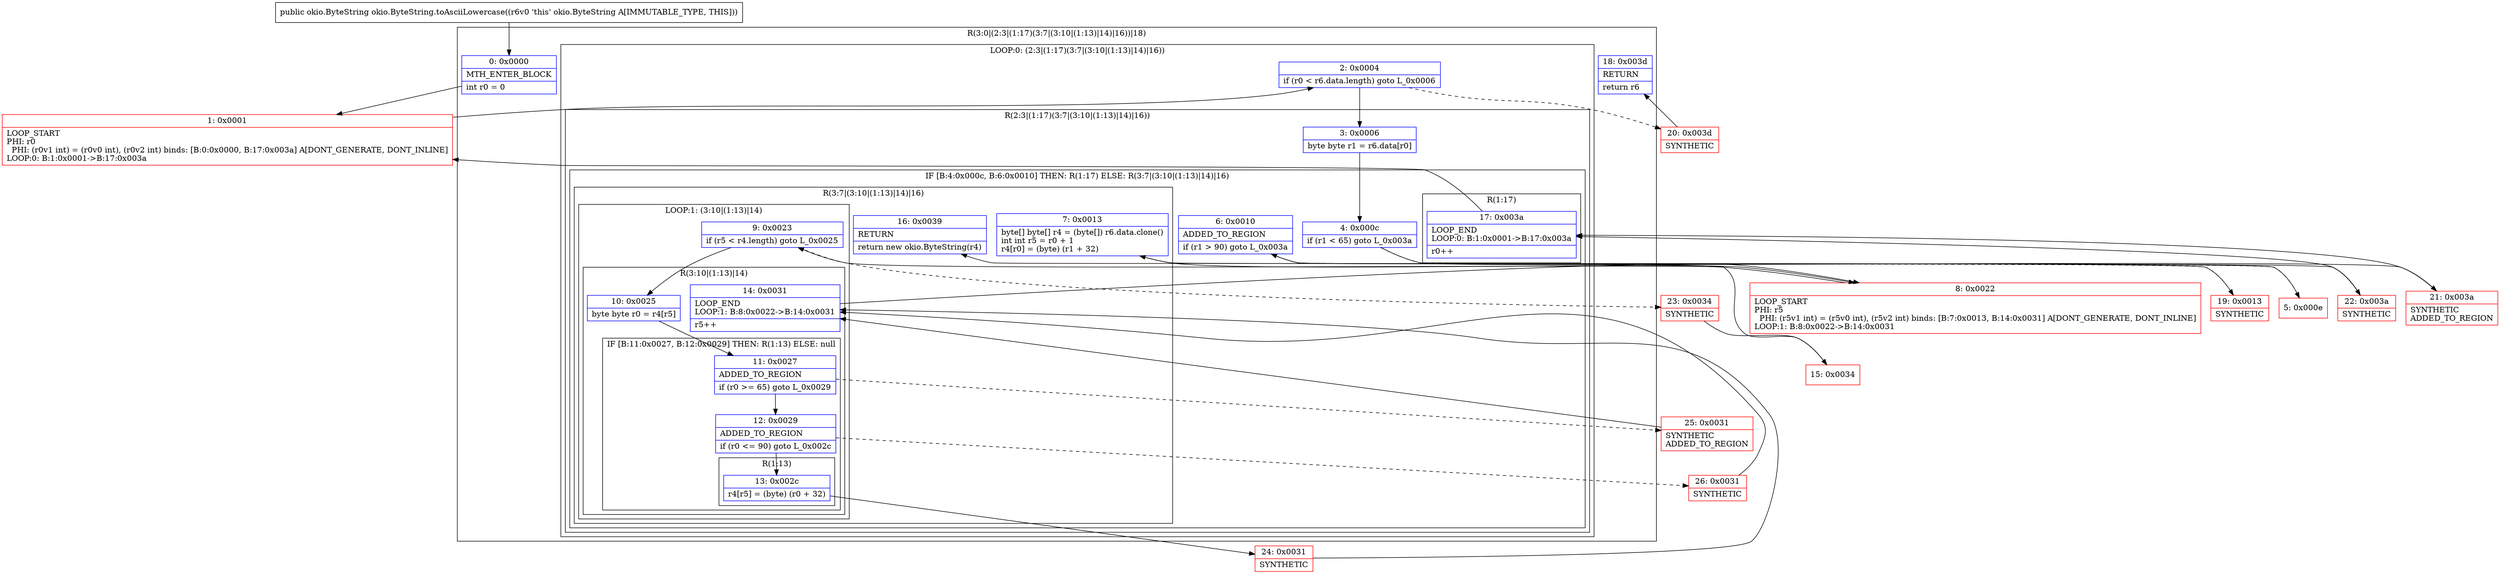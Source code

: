 digraph "CFG forokio.ByteString.toAsciiLowercase()Lokio\/ByteString;" {
subgraph cluster_Region_1563164413 {
label = "R(3:0|(2:3|(1:17)(3:7|(3:10|(1:13)|14)|16))|18)";
node [shape=record,color=blue];
Node_0 [shape=record,label="{0\:\ 0x0000|MTH_ENTER_BLOCK\l|int r0 = 0\l}"];
subgraph cluster_LoopRegion_2069661238 {
label = "LOOP:0: (2:3|(1:17)(3:7|(3:10|(1:13)|14)|16))";
node [shape=record,color=blue];
Node_2 [shape=record,label="{2\:\ 0x0004|if (r0 \< r6.data.length) goto L_0x0006\l}"];
subgraph cluster_Region_1012883690 {
label = "R(2:3|(1:17)(3:7|(3:10|(1:13)|14)|16))";
node [shape=record,color=blue];
Node_3 [shape=record,label="{3\:\ 0x0006|byte byte r1 = r6.data[r0]\l}"];
subgraph cluster_IfRegion_1872865649 {
label = "IF [B:4:0x000c, B:6:0x0010] THEN: R(1:17) ELSE: R(3:7|(3:10|(1:13)|14)|16)";
node [shape=record,color=blue];
Node_4 [shape=record,label="{4\:\ 0x000c|if (r1 \< 65) goto L_0x003a\l}"];
Node_6 [shape=record,label="{6\:\ 0x0010|ADDED_TO_REGION\l|if (r1 \> 90) goto L_0x003a\l}"];
subgraph cluster_Region_915346027 {
label = "R(1:17)";
node [shape=record,color=blue];
Node_17 [shape=record,label="{17\:\ 0x003a|LOOP_END\lLOOP:0: B:1:0x0001\-\>B:17:0x003a\l|r0++\l}"];
}
subgraph cluster_Region_1040301450 {
label = "R(3:7|(3:10|(1:13)|14)|16)";
node [shape=record,color=blue];
Node_7 [shape=record,label="{7\:\ 0x0013|byte[] byte[] r4 = (byte[]) r6.data.clone()\lint int r5 = r0 + 1\lr4[r0] = (byte) (r1 + 32)\l}"];
subgraph cluster_LoopRegion_1892936811 {
label = "LOOP:1: (3:10|(1:13)|14)";
node [shape=record,color=blue];
Node_9 [shape=record,label="{9\:\ 0x0023|if (r5 \< r4.length) goto L_0x0025\l}"];
subgraph cluster_Region_683596895 {
label = "R(3:10|(1:13)|14)";
node [shape=record,color=blue];
Node_10 [shape=record,label="{10\:\ 0x0025|byte byte r0 = r4[r5]\l}"];
subgraph cluster_IfRegion_1958731420 {
label = "IF [B:11:0x0027, B:12:0x0029] THEN: R(1:13) ELSE: null";
node [shape=record,color=blue];
Node_11 [shape=record,label="{11\:\ 0x0027|ADDED_TO_REGION\l|if (r0 \>= 65) goto L_0x0029\l}"];
Node_12 [shape=record,label="{12\:\ 0x0029|ADDED_TO_REGION\l|if (r0 \<= 90) goto L_0x002c\l}"];
subgraph cluster_Region_459327791 {
label = "R(1:13)";
node [shape=record,color=blue];
Node_13 [shape=record,label="{13\:\ 0x002c|r4[r5] = (byte) (r0 + 32)\l}"];
}
}
Node_14 [shape=record,label="{14\:\ 0x0031|LOOP_END\lLOOP:1: B:8:0x0022\-\>B:14:0x0031\l|r5++\l}"];
}
}
Node_16 [shape=record,label="{16\:\ 0x0039|RETURN\l|return new okio.ByteString(r4)\l}"];
}
}
}
}
Node_18 [shape=record,label="{18\:\ 0x003d|RETURN\l|return r6\l}"];
}
Node_1 [shape=record,color=red,label="{1\:\ 0x0001|LOOP_START\lPHI: r0 \l  PHI: (r0v1 int) = (r0v0 int), (r0v2 int) binds: [B:0:0x0000, B:17:0x003a] A[DONT_GENERATE, DONT_INLINE]\lLOOP:0: B:1:0x0001\-\>B:17:0x003a\l}"];
Node_5 [shape=record,color=red,label="{5\:\ 0x000e}"];
Node_8 [shape=record,color=red,label="{8\:\ 0x0022|LOOP_START\lPHI: r5 \l  PHI: (r5v1 int) = (r5v0 int), (r5v2 int) binds: [B:7:0x0013, B:14:0x0031] A[DONT_GENERATE, DONT_INLINE]\lLOOP:1: B:8:0x0022\-\>B:14:0x0031\l}"];
Node_15 [shape=record,color=red,label="{15\:\ 0x0034}"];
Node_19 [shape=record,color=red,label="{19\:\ 0x0013|SYNTHETIC\l}"];
Node_20 [shape=record,color=red,label="{20\:\ 0x003d|SYNTHETIC\l}"];
Node_21 [shape=record,color=red,label="{21\:\ 0x003a|SYNTHETIC\lADDED_TO_REGION\l}"];
Node_22 [shape=record,color=red,label="{22\:\ 0x003a|SYNTHETIC\l}"];
Node_23 [shape=record,color=red,label="{23\:\ 0x0034|SYNTHETIC\l}"];
Node_24 [shape=record,color=red,label="{24\:\ 0x0031|SYNTHETIC\l}"];
Node_25 [shape=record,color=red,label="{25\:\ 0x0031|SYNTHETIC\lADDED_TO_REGION\l}"];
Node_26 [shape=record,color=red,label="{26\:\ 0x0031|SYNTHETIC\l}"];
MethodNode[shape=record,label="{public okio.ByteString okio.ByteString.toAsciiLowercase((r6v0 'this' okio.ByteString A[IMMUTABLE_TYPE, THIS])) }"];
MethodNode -> Node_0;
Node_0 -> Node_1;
Node_2 -> Node_3;
Node_2 -> Node_20[style=dashed];
Node_3 -> Node_4;
Node_4 -> Node_5[style=dashed];
Node_4 -> Node_21;
Node_6 -> Node_19[style=dashed];
Node_6 -> Node_22;
Node_17 -> Node_1;
Node_7 -> Node_8;
Node_9 -> Node_10;
Node_9 -> Node_23[style=dashed];
Node_10 -> Node_11;
Node_11 -> Node_12;
Node_11 -> Node_25[style=dashed];
Node_12 -> Node_13;
Node_12 -> Node_26[style=dashed];
Node_13 -> Node_24;
Node_14 -> Node_8;
Node_1 -> Node_2;
Node_5 -> Node_6;
Node_8 -> Node_9;
Node_15 -> Node_16;
Node_19 -> Node_7;
Node_20 -> Node_18;
Node_21 -> Node_17;
Node_22 -> Node_17;
Node_23 -> Node_15;
Node_24 -> Node_14;
Node_25 -> Node_14;
Node_26 -> Node_14;
}

